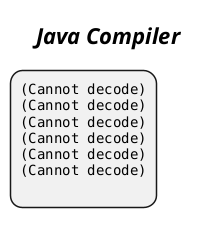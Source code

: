 @startmindmap
title =<i>Java Compiler

*:<img:images/img_7.png{scale=1.4}>
<img:images/img_8.png{scale=1.4}>
<img:images/img_9.png{scale=1.4}>
<img:images/img.jpg{scale=1.1}>
<img:images/img_10.png{scale=1.5}>
<img:images/img_1.jpg{scale=1.1}>
;
@endmindmap
